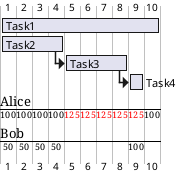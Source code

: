 @startgantt
hide resources name
[Task1] on {Alice} lasts 10 days
[Task2] on {Bob:50%} lasts 2 days
then [Task3] on {Alice:25%} lasts 1 day
then [Task4] on {Alice:25%} {Bob} lasts 1 day
@endgantt